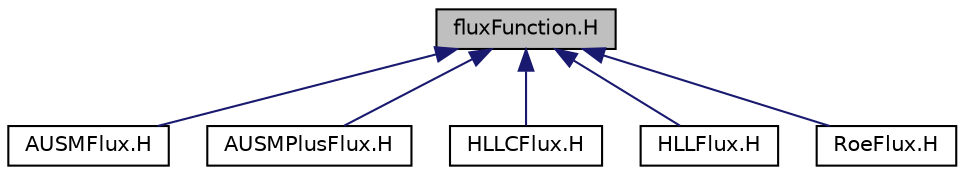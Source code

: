 digraph "fluxFunction.H"
{
  bgcolor="transparent";
  edge [fontname="Helvetica",fontsize="10",labelfontname="Helvetica",labelfontsize="10"];
  node [fontname="Helvetica",fontsize="10",shape=record];
  Node5 [label="fluxFunction.H",height=0.2,width=0.4,color="black", fillcolor="grey75", style="filled", fontcolor="black"];
  Node5 -> Node6 [dir="back",color="midnightblue",fontsize="10",style="solid",fontname="Helvetica"];
  Node6 [label="AUSMFlux.H",height=0.2,width=0.4,color="black",URL="$a00803.html"];
  Node5 -> Node7 [dir="back",color="midnightblue",fontsize="10",style="solid",fontname="Helvetica"];
  Node7 [label="AUSMPlusFlux.H",height=0.2,width=0.4,color="black",URL="$a00809.html"];
  Node5 -> Node8 [dir="back",color="midnightblue",fontsize="10",style="solid",fontname="Helvetica"];
  Node8 [label="HLLCFlux.H",height=0.2,width=0.4,color="black",URL="$a00824.html"];
  Node5 -> Node9 [dir="back",color="midnightblue",fontsize="10",style="solid",fontname="Helvetica"];
  Node9 [label="HLLFlux.H",height=0.2,width=0.4,color="black",URL="$a00830.html"];
  Node5 -> Node10 [dir="back",color="midnightblue",fontsize="10",style="solid",fontname="Helvetica"];
  Node10 [label="RoeFlux.H",height=0.2,width=0.4,color="black",URL="$a00836.html"];
}

